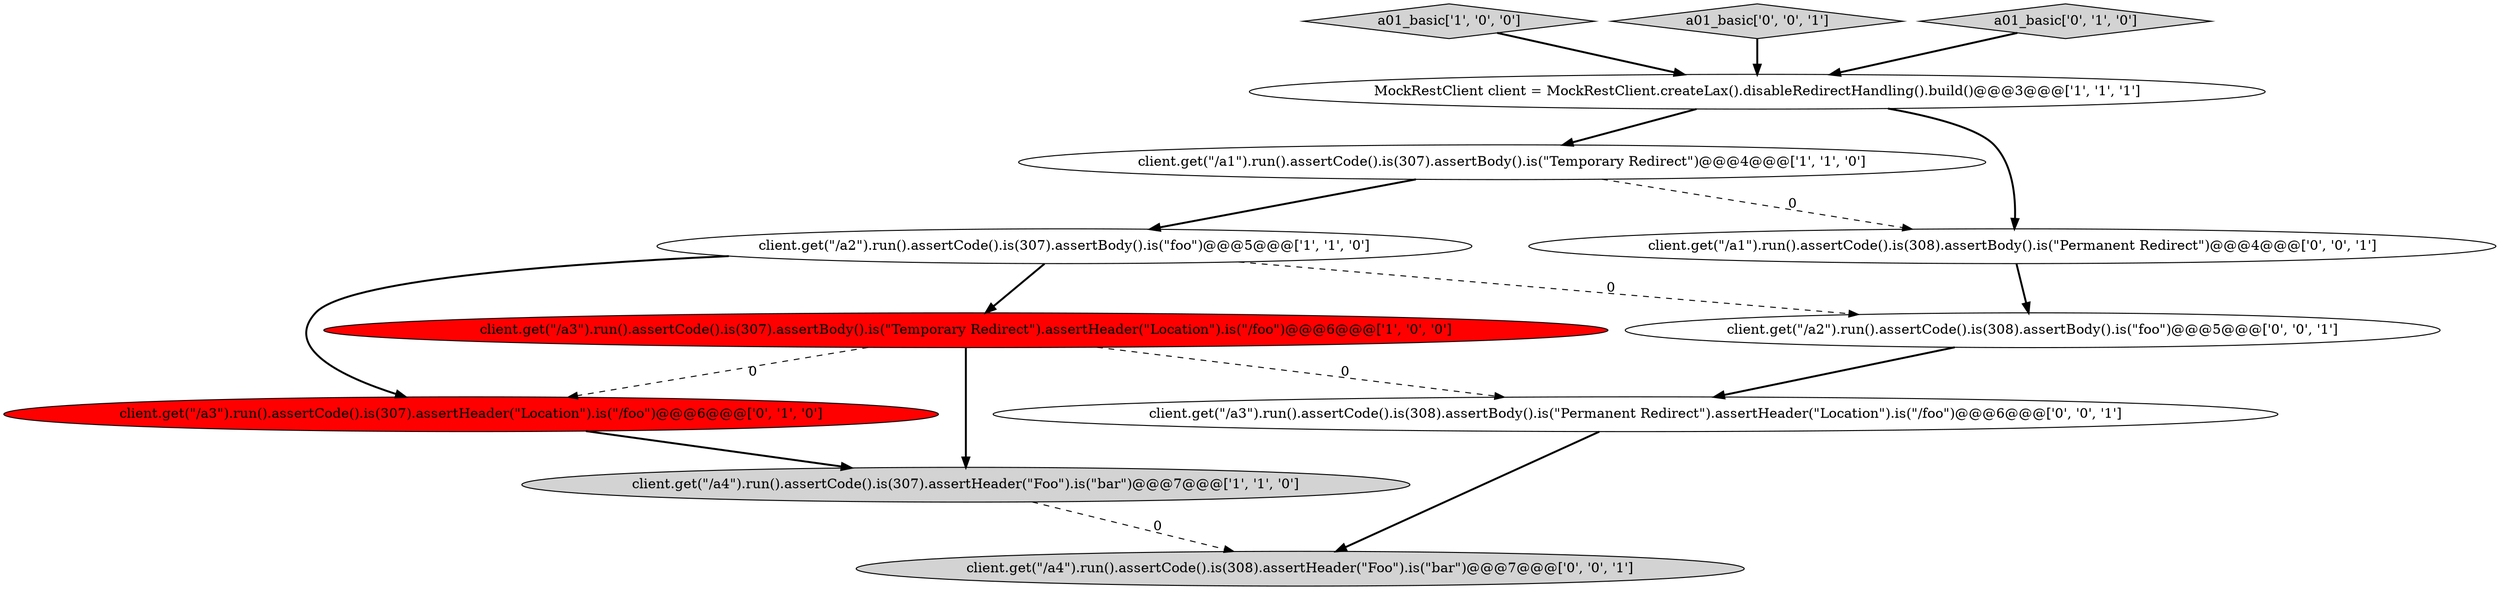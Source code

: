 digraph {
2 [style = filled, label = "client.get(\"/a3\").run().assertCode().is(307).assertBody().is(\"Temporary Redirect\").assertHeader(\"Location\").is(\"/foo\")@@@6@@@['1', '0', '0']", fillcolor = red, shape = ellipse image = "AAA1AAABBB1BBB"];
4 [style = filled, label = "MockRestClient client = MockRestClient.createLax().disableRedirectHandling().build()@@@3@@@['1', '1', '1']", fillcolor = white, shape = ellipse image = "AAA0AAABBB1BBB"];
0 [style = filled, label = "a01_basic['1', '0', '0']", fillcolor = lightgray, shape = diamond image = "AAA0AAABBB1BBB"];
9 [style = filled, label = "client.get(\"/a3\").run().assertCode().is(308).assertBody().is(\"Permanent Redirect\").assertHeader(\"Location\").is(\"/foo\")@@@6@@@['0', '0', '1']", fillcolor = white, shape = ellipse image = "AAA0AAABBB3BBB"];
7 [style = filled, label = "client.get(\"/a3\").run().assertCode().is(307).assertHeader(\"Location\").is(\"/foo\")@@@6@@@['0', '1', '0']", fillcolor = red, shape = ellipse image = "AAA1AAABBB2BBB"];
11 [style = filled, label = "a01_basic['0', '0', '1']", fillcolor = lightgray, shape = diamond image = "AAA0AAABBB3BBB"];
6 [style = filled, label = "a01_basic['0', '1', '0']", fillcolor = lightgray, shape = diamond image = "AAA0AAABBB2BBB"];
5 [style = filled, label = "client.get(\"/a1\").run().assertCode().is(307).assertBody().is(\"Temporary Redirect\")@@@4@@@['1', '1', '0']", fillcolor = white, shape = ellipse image = "AAA0AAABBB1BBB"];
10 [style = filled, label = "client.get(\"/a1\").run().assertCode().is(308).assertBody().is(\"Permanent Redirect\")@@@4@@@['0', '0', '1']", fillcolor = white, shape = ellipse image = "AAA0AAABBB3BBB"];
12 [style = filled, label = "client.get(\"/a2\").run().assertCode().is(308).assertBody().is(\"foo\")@@@5@@@['0', '0', '1']", fillcolor = white, shape = ellipse image = "AAA0AAABBB3BBB"];
1 [style = filled, label = "client.get(\"/a4\").run().assertCode().is(307).assertHeader(\"Foo\").is(\"bar\")@@@7@@@['1', '1', '0']", fillcolor = lightgray, shape = ellipse image = "AAA0AAABBB1BBB"];
8 [style = filled, label = "client.get(\"/a4\").run().assertCode().is(308).assertHeader(\"Foo\").is(\"bar\")@@@7@@@['0', '0', '1']", fillcolor = lightgray, shape = ellipse image = "AAA0AAABBB3BBB"];
3 [style = filled, label = "client.get(\"/a2\").run().assertCode().is(307).assertBody().is(\"foo\")@@@5@@@['1', '1', '0']", fillcolor = white, shape = ellipse image = "AAA0AAABBB1BBB"];
5->3 [style = bold, label=""];
4->10 [style = bold, label=""];
6->4 [style = bold, label=""];
1->8 [style = dashed, label="0"];
7->1 [style = bold, label=""];
3->12 [style = dashed, label="0"];
3->2 [style = bold, label=""];
5->10 [style = dashed, label="0"];
3->7 [style = bold, label=""];
12->9 [style = bold, label=""];
0->4 [style = bold, label=""];
10->12 [style = bold, label=""];
4->5 [style = bold, label=""];
9->8 [style = bold, label=""];
2->1 [style = bold, label=""];
2->7 [style = dashed, label="0"];
2->9 [style = dashed, label="0"];
11->4 [style = bold, label=""];
}
